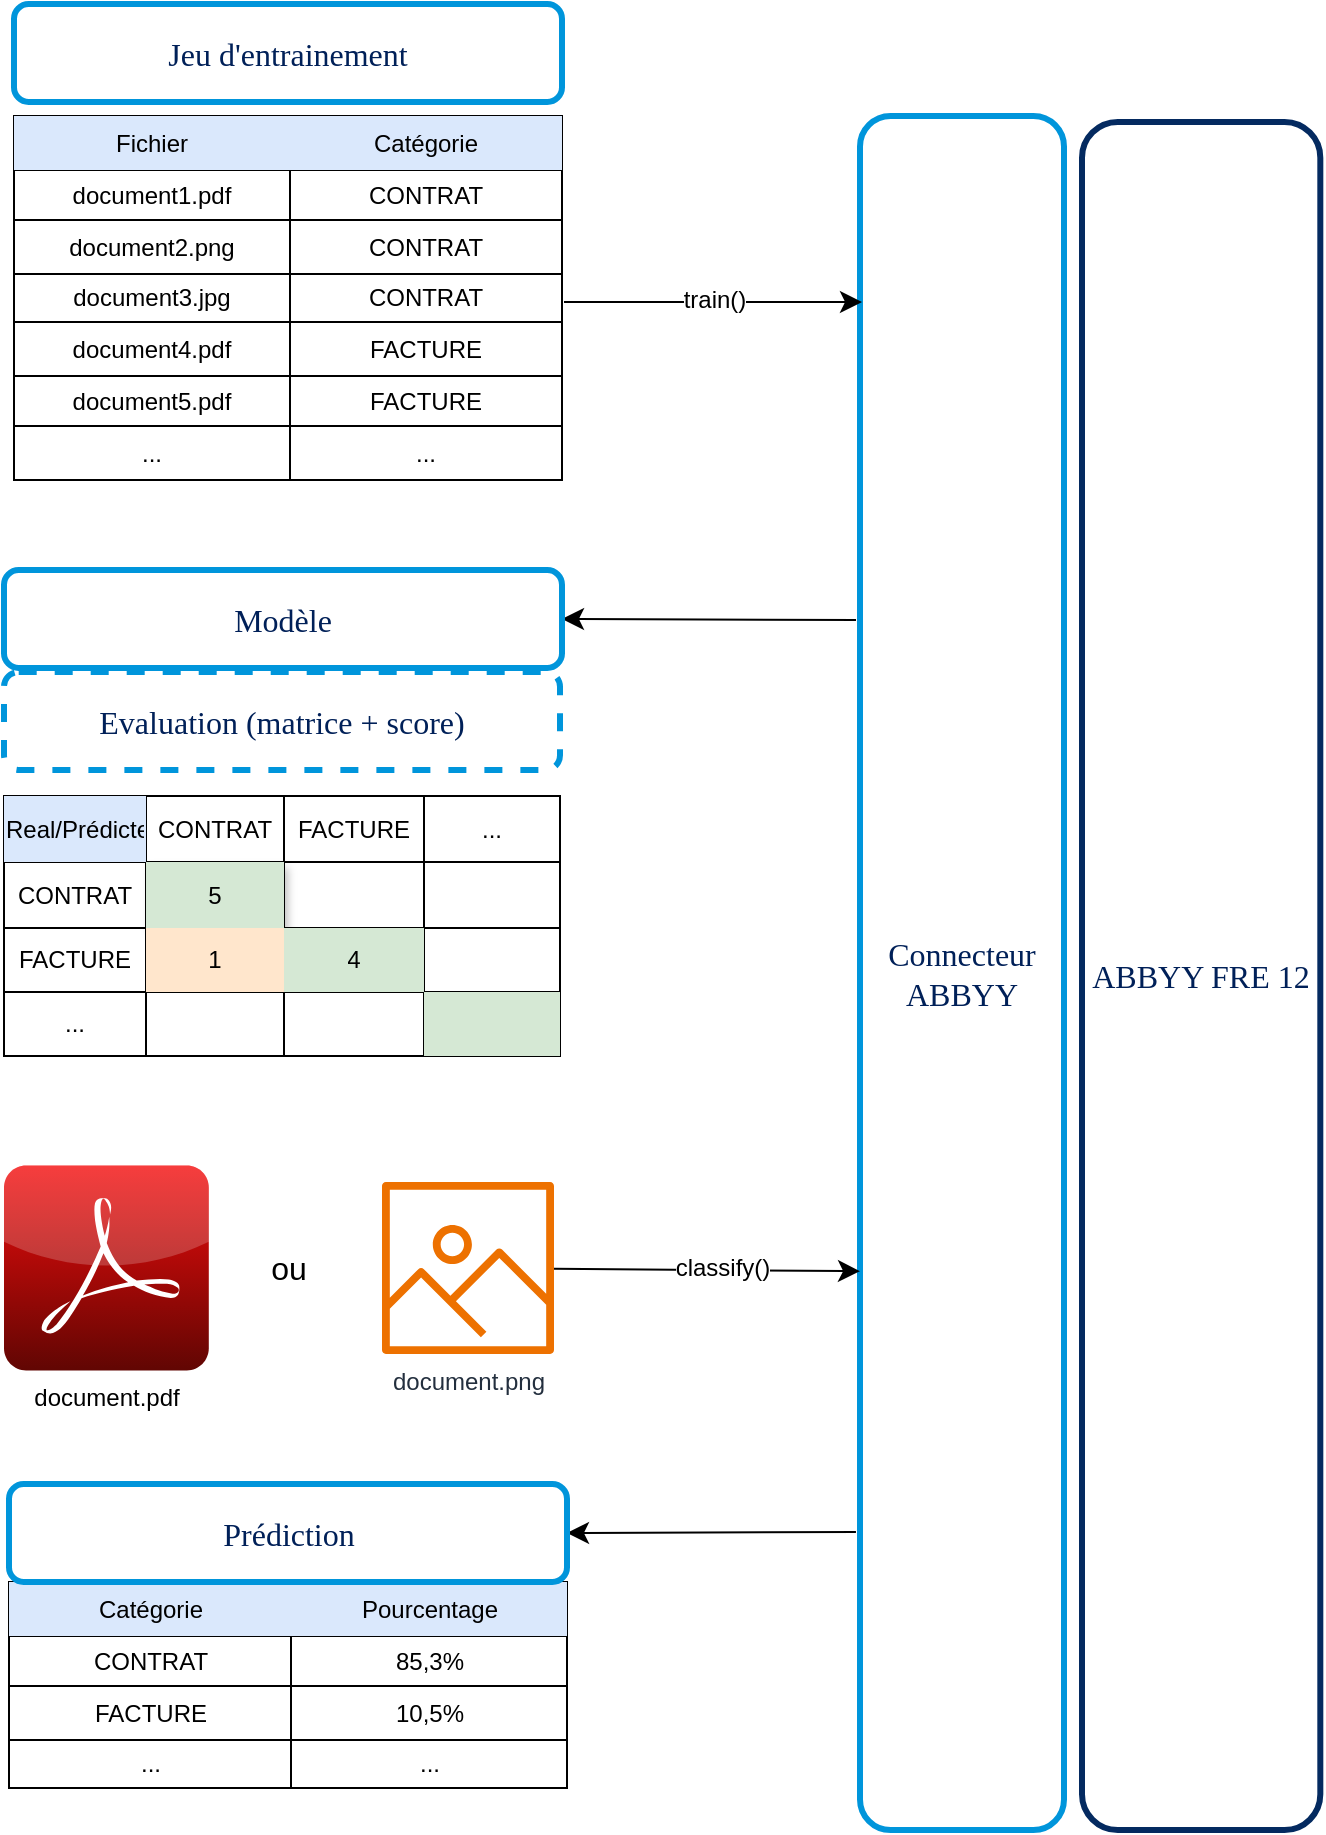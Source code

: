<mxfile version="24.4.0" type="github">
  <diagram name="Page-1" id="2I7DdGbJXhCYlDD_JK5G">
    <mxGraphModel dx="2234" dy="1324" grid="1" gridSize="10" guides="1" tooltips="1" connect="1" arrows="1" fold="1" page="0" pageScale="1" pageWidth="827" pageHeight="1169" math="0" shadow="0">
      <root>
        <mxCell id="0" />
        <mxCell id="1" parent="0" />
        <mxCell id="2D-d_SrLqzteHeUCmjBP-1" value="ABBYY FRE 12" style="rounded=1;whiteSpace=wrap;html=1;strokeColor=#042a60;strokeWidth=3;arcSize=15;fontFamily=Poppins;fontSource=https%3A%2F%2Ffonts.googleapis.com%2Fcss%3Ffamily%3DPoppins;fontSize=16;fontColor=#002058;fontStyle=0;labelBackgroundColor=none;labelBorderColor=none;" vertex="1" parent="1">
          <mxGeometry x="110" y="-101" width="119.16" height="854" as="geometry" />
        </mxCell>
        <mxCell id="2D-d_SrLqzteHeUCmjBP-74" style="edgeStyle=none;curved=1;rounded=0;orthogonalLoop=1;jettySize=auto;html=1;entryX=1;entryY=0.5;entryDx=0;entryDy=0;fontSize=12;startSize=8;endSize=8;" edge="1" parent="1" target="2D-d_SrLqzteHeUCmjBP-73">
          <mxGeometry relative="1" as="geometry">
            <mxPoint x="-3" y="148" as="sourcePoint" />
          </mxGeometry>
        </mxCell>
        <mxCell id="2D-d_SrLqzteHeUCmjBP-126" style="edgeStyle=none;curved=1;rounded=0;orthogonalLoop=1;jettySize=auto;html=1;entryX=1;entryY=0.5;entryDx=0;entryDy=0;fontSize=12;startSize=8;endSize=8;exitX=0.02;exitY=0.91;exitDx=0;exitDy=0;exitPerimeter=0;" edge="1" parent="1" target="2D-d_SrLqzteHeUCmjBP-125">
          <mxGeometry relative="1" as="geometry">
            <mxPoint x="-3.02" y="604.0" as="sourcePoint" />
            <mxPoint x="-151.002" y="604.13" as="targetPoint" />
          </mxGeometry>
        </mxCell>
        <mxCell id="2D-d_SrLqzteHeUCmjBP-2" value="Connecteur ABBYY" style="rounded=1;whiteSpace=wrap;html=1;strokeColor=#0095db;strokeWidth=3;arcSize=15;fontFamily=Poppins;fontSource=https%3A%2F%2Ffonts.googleapis.com%2Fcss%3Ffamily%3DPoppins;fontSize=16;fontColor=#002058;fontStyle=0" vertex="1" parent="1">
          <mxGeometry x="-1" y="-104" width="102" height="857" as="geometry" />
        </mxCell>
        <mxCell id="2D-d_SrLqzteHeUCmjBP-3" value="Jeu d&#39;entrainement" style="rounded=1;whiteSpace=wrap;html=1;strokeColor=#0095db;strokeWidth=3;arcSize=15;fontFamily=Cascadia code;fontSource=https%3A%2F%2Ffonts.googleapis.com%2Fcss%3Ffamily%3DCascadia%2Bcode;fontSize=16;fontColor=#002058;fontStyle=0" vertex="1" parent="1">
          <mxGeometry x="-424" y="-160" width="274" height="49" as="geometry" />
        </mxCell>
        <mxCell id="2D-d_SrLqzteHeUCmjBP-49" value="" style="shape=table;startSize=0;container=1;collapsible=0;childLayout=tableLayout;" vertex="1" parent="1">
          <mxGeometry x="-424" y="-104" width="274" height="182" as="geometry" />
        </mxCell>
        <mxCell id="2D-d_SrLqzteHeUCmjBP-50" value="" style="shape=tableRow;horizontal=0;startSize=0;swimlaneHead=0;swimlaneBody=0;strokeColor=inherit;top=0;left=0;bottom=0;right=0;collapsible=0;dropTarget=0;fillColor=none;points=[[0,0.5],[1,0.5]];portConstraint=eastwest;" vertex="1" parent="2D-d_SrLqzteHeUCmjBP-49">
          <mxGeometry width="274" height="27" as="geometry" />
        </mxCell>
        <mxCell id="2D-d_SrLqzteHeUCmjBP-51" value="Fichier" style="shape=partialRectangle;html=1;whiteSpace=wrap;connectable=0;strokeColor=#6c8ebf;overflow=hidden;fillColor=#dae8fc;top=0;left=0;bottom=0;right=0;pointerEvents=1;" vertex="1" parent="2D-d_SrLqzteHeUCmjBP-50">
          <mxGeometry width="138" height="27" as="geometry">
            <mxRectangle width="138" height="27" as="alternateBounds" />
          </mxGeometry>
        </mxCell>
        <mxCell id="2D-d_SrLqzteHeUCmjBP-52" value="Catégorie" style="shape=partialRectangle;html=1;whiteSpace=wrap;connectable=0;strokeColor=#6c8ebf;overflow=hidden;fillColor=#dae8fc;top=0;left=0;bottom=0;right=0;pointerEvents=1;" vertex="1" parent="2D-d_SrLqzteHeUCmjBP-50">
          <mxGeometry x="138" width="136" height="27" as="geometry">
            <mxRectangle width="136" height="27" as="alternateBounds" />
          </mxGeometry>
        </mxCell>
        <mxCell id="2D-d_SrLqzteHeUCmjBP-53" value="" style="shape=tableRow;horizontal=0;startSize=0;swimlaneHead=0;swimlaneBody=0;strokeColor=inherit;top=0;left=0;bottom=0;right=0;collapsible=0;dropTarget=0;fillColor=none;points=[[0,0.5],[1,0.5]];portConstraint=eastwest;" vertex="1" parent="2D-d_SrLqzteHeUCmjBP-49">
          <mxGeometry y="27" width="274" height="25" as="geometry" />
        </mxCell>
        <mxCell id="2D-d_SrLqzteHeUCmjBP-54" value="document1.pdf" style="shape=partialRectangle;html=1;whiteSpace=wrap;connectable=0;strokeColor=inherit;overflow=hidden;fillColor=none;top=0;left=0;bottom=0;right=0;pointerEvents=1;" vertex="1" parent="2D-d_SrLqzteHeUCmjBP-53">
          <mxGeometry width="138" height="25" as="geometry">
            <mxRectangle width="138" height="25" as="alternateBounds" />
          </mxGeometry>
        </mxCell>
        <mxCell id="2D-d_SrLqzteHeUCmjBP-55" value="CONTRAT" style="shape=partialRectangle;html=1;whiteSpace=wrap;connectable=0;strokeColor=inherit;overflow=hidden;fillColor=none;top=0;left=0;bottom=0;right=0;pointerEvents=1;" vertex="1" parent="2D-d_SrLqzteHeUCmjBP-53">
          <mxGeometry x="138" width="136" height="25" as="geometry">
            <mxRectangle width="136" height="25" as="alternateBounds" />
          </mxGeometry>
        </mxCell>
        <mxCell id="2D-d_SrLqzteHeUCmjBP-56" value="" style="shape=tableRow;horizontal=0;startSize=0;swimlaneHead=0;swimlaneBody=0;strokeColor=inherit;top=0;left=0;bottom=0;right=0;collapsible=0;dropTarget=0;fillColor=none;points=[[0,0.5],[1,0.5]];portConstraint=eastwest;" vertex="1" parent="2D-d_SrLqzteHeUCmjBP-49">
          <mxGeometry y="52" width="274" height="27" as="geometry" />
        </mxCell>
        <mxCell id="2D-d_SrLqzteHeUCmjBP-57" value="document2.png" style="shape=partialRectangle;html=1;whiteSpace=wrap;connectable=0;strokeColor=inherit;overflow=hidden;fillColor=none;top=0;left=0;bottom=0;right=0;pointerEvents=1;" vertex="1" parent="2D-d_SrLqzteHeUCmjBP-56">
          <mxGeometry width="138" height="27" as="geometry">
            <mxRectangle width="138" height="27" as="alternateBounds" />
          </mxGeometry>
        </mxCell>
        <mxCell id="2D-d_SrLqzteHeUCmjBP-58" value="CONTRAT" style="shape=partialRectangle;html=1;whiteSpace=wrap;connectable=0;strokeColor=inherit;overflow=hidden;fillColor=none;top=0;left=0;bottom=0;right=0;pointerEvents=1;" vertex="1" parent="2D-d_SrLqzteHeUCmjBP-56">
          <mxGeometry x="138" width="136" height="27" as="geometry">
            <mxRectangle width="136" height="27" as="alternateBounds" />
          </mxGeometry>
        </mxCell>
        <mxCell id="2D-d_SrLqzteHeUCmjBP-59" value="" style="shape=tableRow;horizontal=0;startSize=0;swimlaneHead=0;swimlaneBody=0;strokeColor=inherit;top=0;left=0;bottom=0;right=0;collapsible=0;dropTarget=0;fillColor=none;points=[[0,0.5],[1,0.5]];portConstraint=eastwest;" vertex="1" parent="2D-d_SrLqzteHeUCmjBP-49">
          <mxGeometry y="79" width="274" height="24" as="geometry" />
        </mxCell>
        <mxCell id="2D-d_SrLqzteHeUCmjBP-60" value="document3.jpg" style="shape=partialRectangle;html=1;whiteSpace=wrap;connectable=0;strokeColor=inherit;overflow=hidden;fillColor=none;top=0;left=0;bottom=0;right=0;pointerEvents=1;" vertex="1" parent="2D-d_SrLqzteHeUCmjBP-59">
          <mxGeometry width="138" height="24" as="geometry">
            <mxRectangle width="138" height="24" as="alternateBounds" />
          </mxGeometry>
        </mxCell>
        <mxCell id="2D-d_SrLqzteHeUCmjBP-61" value="CONTRAT" style="shape=partialRectangle;html=1;whiteSpace=wrap;connectable=0;strokeColor=inherit;overflow=hidden;fillColor=none;top=0;left=0;bottom=0;right=0;pointerEvents=1;" vertex="1" parent="2D-d_SrLqzteHeUCmjBP-59">
          <mxGeometry x="138" width="136" height="24" as="geometry">
            <mxRectangle width="136" height="24" as="alternateBounds" />
          </mxGeometry>
        </mxCell>
        <mxCell id="2D-d_SrLqzteHeUCmjBP-62" value="" style="shape=tableRow;horizontal=0;startSize=0;swimlaneHead=0;swimlaneBody=0;strokeColor=inherit;top=0;left=0;bottom=0;right=0;collapsible=0;dropTarget=0;fillColor=none;points=[[0,0.5],[1,0.5]];portConstraint=eastwest;" vertex="1" parent="2D-d_SrLqzteHeUCmjBP-49">
          <mxGeometry y="103" width="274" height="27" as="geometry" />
        </mxCell>
        <mxCell id="2D-d_SrLqzteHeUCmjBP-63" value="document4.pdf" style="shape=partialRectangle;html=1;whiteSpace=wrap;connectable=0;strokeColor=inherit;overflow=hidden;fillColor=none;top=0;left=0;bottom=0;right=0;pointerEvents=1;" vertex="1" parent="2D-d_SrLqzteHeUCmjBP-62">
          <mxGeometry width="138" height="27" as="geometry">
            <mxRectangle width="138" height="27" as="alternateBounds" />
          </mxGeometry>
        </mxCell>
        <mxCell id="2D-d_SrLqzteHeUCmjBP-64" value="FACTURE" style="shape=partialRectangle;html=1;whiteSpace=wrap;connectable=0;strokeColor=inherit;overflow=hidden;fillColor=none;top=0;left=0;bottom=0;right=0;pointerEvents=1;" vertex="1" parent="2D-d_SrLqzteHeUCmjBP-62">
          <mxGeometry x="138" width="136" height="27" as="geometry">
            <mxRectangle width="136" height="27" as="alternateBounds" />
          </mxGeometry>
        </mxCell>
        <mxCell id="2D-d_SrLqzteHeUCmjBP-65" value="" style="shape=tableRow;horizontal=0;startSize=0;swimlaneHead=0;swimlaneBody=0;strokeColor=inherit;top=0;left=0;bottom=0;right=0;collapsible=0;dropTarget=0;fillColor=none;points=[[0,0.5],[1,0.5]];portConstraint=eastwest;" vertex="1" parent="2D-d_SrLqzteHeUCmjBP-49">
          <mxGeometry y="130" width="274" height="25" as="geometry" />
        </mxCell>
        <mxCell id="2D-d_SrLqzteHeUCmjBP-66" value="document5.pdf" style="shape=partialRectangle;html=1;whiteSpace=wrap;connectable=0;strokeColor=inherit;overflow=hidden;fillColor=none;top=0;left=0;bottom=0;right=0;pointerEvents=1;" vertex="1" parent="2D-d_SrLqzteHeUCmjBP-65">
          <mxGeometry width="138" height="25" as="geometry">
            <mxRectangle width="138" height="25" as="alternateBounds" />
          </mxGeometry>
        </mxCell>
        <mxCell id="2D-d_SrLqzteHeUCmjBP-67" value="FACTURE" style="shape=partialRectangle;html=1;whiteSpace=wrap;connectable=0;strokeColor=inherit;overflow=hidden;fillColor=none;top=0;left=0;bottom=0;right=0;pointerEvents=1;" vertex="1" parent="2D-d_SrLqzteHeUCmjBP-65">
          <mxGeometry x="138" width="136" height="25" as="geometry">
            <mxRectangle width="136" height="25" as="alternateBounds" />
          </mxGeometry>
        </mxCell>
        <mxCell id="2D-d_SrLqzteHeUCmjBP-68" value="" style="shape=tableRow;horizontal=0;startSize=0;swimlaneHead=0;swimlaneBody=0;strokeColor=inherit;top=0;left=0;bottom=0;right=0;collapsible=0;dropTarget=0;fillColor=none;points=[[0,0.5],[1,0.5]];portConstraint=eastwest;" vertex="1" parent="2D-d_SrLqzteHeUCmjBP-49">
          <mxGeometry y="155" width="274" height="27" as="geometry" />
        </mxCell>
        <mxCell id="2D-d_SrLqzteHeUCmjBP-69" value="..." style="shape=partialRectangle;html=1;whiteSpace=wrap;connectable=0;strokeColor=inherit;overflow=hidden;fillColor=none;top=0;left=0;bottom=0;right=0;pointerEvents=1;" vertex="1" parent="2D-d_SrLqzteHeUCmjBP-68">
          <mxGeometry width="138" height="27" as="geometry">
            <mxRectangle width="138" height="27" as="alternateBounds" />
          </mxGeometry>
        </mxCell>
        <mxCell id="2D-d_SrLqzteHeUCmjBP-70" value="..." style="shape=partialRectangle;html=1;whiteSpace=wrap;connectable=0;strokeColor=inherit;overflow=hidden;fillColor=none;top=0;left=0;bottom=0;right=0;pointerEvents=1;" vertex="1" parent="2D-d_SrLqzteHeUCmjBP-68">
          <mxGeometry x="138" width="136" height="27" as="geometry">
            <mxRectangle width="136" height="27" as="alternateBounds" />
          </mxGeometry>
        </mxCell>
        <mxCell id="2D-d_SrLqzteHeUCmjBP-71" style="edgeStyle=none;curved=1;rounded=0;orthogonalLoop=1;jettySize=auto;html=1;fontSize=12;startSize=8;endSize=8;" edge="1" parent="1">
          <mxGeometry relative="1" as="geometry">
            <mxPoint x="-149" y="-11.023" as="sourcePoint" />
            <mxPoint y="-11" as="targetPoint" />
          </mxGeometry>
        </mxCell>
        <mxCell id="2D-d_SrLqzteHeUCmjBP-72" value="train()" style="edgeLabel;html=1;align=center;verticalAlign=middle;resizable=0;points=[];fontSize=12;" vertex="1" connectable="0" parent="2D-d_SrLqzteHeUCmjBP-71">
          <mxGeometry x="0.005" y="1" relative="1" as="geometry">
            <mxPoint as="offset" />
          </mxGeometry>
        </mxCell>
        <mxCell id="2D-d_SrLqzteHeUCmjBP-73" value="Modèle" style="rounded=1;whiteSpace=wrap;html=1;strokeColor=#0095db;strokeWidth=3;arcSize=15;fontFamily=Cascadia code;fontSource=https%3A%2F%2Ffonts.googleapis.com%2Fcss%3Ffamily%3DCascadia%2Bcode;fontSize=16;fontColor=#002058;fontStyle=0" vertex="1" parent="1">
          <mxGeometry x="-429" y="123" width="279" height="49" as="geometry" />
        </mxCell>
        <mxCell id="2D-d_SrLqzteHeUCmjBP-76" value="" style="shape=table;startSize=0;container=1;collapsible=0;childLayout=tableLayout;fillColor=default;swimlaneFillColor=#330000;" vertex="1" parent="1">
          <mxGeometry x="-429" y="236" width="278" height="130" as="geometry" />
        </mxCell>
        <mxCell id="2D-d_SrLqzteHeUCmjBP-77" value="" style="shape=tableRow;horizontal=0;startSize=0;swimlaneHead=0;swimlaneBody=0;strokeColor=inherit;top=0;left=0;bottom=0;right=0;collapsible=0;dropTarget=0;fillColor=none;points=[[0,0.5],[1,0.5]];portConstraint=eastwest;" vertex="1" parent="2D-d_SrLqzteHeUCmjBP-76">
          <mxGeometry width="278" height="33" as="geometry" />
        </mxCell>
        <mxCell id="2D-d_SrLqzteHeUCmjBP-78" value="Real/Prédicted" style="shape=partialRectangle;html=1;whiteSpace=wrap;connectable=0;strokeColor=#6c8ebf;overflow=hidden;fillColor=#dae8fc;top=0;left=0;bottom=0;right=0;pointerEvents=1;" vertex="1" parent="2D-d_SrLqzteHeUCmjBP-77">
          <mxGeometry width="71" height="33" as="geometry">
            <mxRectangle width="71" height="33" as="alternateBounds" />
          </mxGeometry>
        </mxCell>
        <mxCell id="2D-d_SrLqzteHeUCmjBP-79" value="CONTRAT" style="shape=partialRectangle;html=1;whiteSpace=wrap;connectable=0;strokeColor=inherit;overflow=hidden;fillColor=none;top=0;left=0;bottom=0;right=0;pointerEvents=1;" vertex="1" parent="2D-d_SrLqzteHeUCmjBP-77">
          <mxGeometry x="71" width="69" height="33" as="geometry">
            <mxRectangle width="69" height="33" as="alternateBounds" />
          </mxGeometry>
        </mxCell>
        <mxCell id="2D-d_SrLqzteHeUCmjBP-80" value="FACTURE" style="shape=partialRectangle;html=1;whiteSpace=wrap;connectable=0;strokeColor=inherit;overflow=hidden;fillColor=none;top=0;left=0;bottom=0;right=0;pointerEvents=1;" vertex="1" parent="2D-d_SrLqzteHeUCmjBP-77">
          <mxGeometry x="140" width="70" height="33" as="geometry">
            <mxRectangle width="70" height="33" as="alternateBounds" />
          </mxGeometry>
        </mxCell>
        <mxCell id="2D-d_SrLqzteHeUCmjBP-81" value="..." style="shape=partialRectangle;html=1;whiteSpace=wrap;connectable=0;strokeColor=inherit;overflow=hidden;fillColor=none;top=0;left=0;bottom=0;right=0;pointerEvents=1;" vertex="1" parent="2D-d_SrLqzteHeUCmjBP-77">
          <mxGeometry x="210" width="68" height="33" as="geometry">
            <mxRectangle width="68" height="33" as="alternateBounds" />
          </mxGeometry>
        </mxCell>
        <mxCell id="2D-d_SrLqzteHeUCmjBP-82" value="" style="shape=tableRow;horizontal=0;startSize=0;swimlaneHead=0;swimlaneBody=0;strokeColor=inherit;top=0;left=0;bottom=0;right=0;collapsible=0;dropTarget=0;fillColor=none;points=[[0,0.5],[1,0.5]];portConstraint=eastwest;" vertex="1" parent="2D-d_SrLqzteHeUCmjBP-76">
          <mxGeometry y="33" width="278" height="33" as="geometry" />
        </mxCell>
        <mxCell id="2D-d_SrLqzteHeUCmjBP-83" value="CONTRAT" style="shape=partialRectangle;html=1;whiteSpace=wrap;connectable=0;strokeColor=inherit;overflow=hidden;fillColor=none;top=0;left=0;bottom=0;right=0;pointerEvents=1;" vertex="1" parent="2D-d_SrLqzteHeUCmjBP-82">
          <mxGeometry width="71" height="33" as="geometry">
            <mxRectangle width="71" height="33" as="alternateBounds" />
          </mxGeometry>
        </mxCell>
        <mxCell id="2D-d_SrLqzteHeUCmjBP-84" value="5" style="shape=partialRectangle;html=1;whiteSpace=wrap;connectable=0;strokeColor=default;overflow=hidden;fillColor=#d5e8d4;top=0;left=0;bottom=0;right=0;pointerEvents=1;perimeterSpacing=1;shadow=1;" vertex="1" parent="2D-d_SrLqzteHeUCmjBP-82">
          <mxGeometry x="71" width="69" height="33" as="geometry">
            <mxRectangle width="69" height="33" as="alternateBounds" />
          </mxGeometry>
        </mxCell>
        <mxCell id="2D-d_SrLqzteHeUCmjBP-85" value="" style="shape=partialRectangle;html=1;whiteSpace=wrap;connectable=0;strokeColor=inherit;overflow=hidden;fillColor=none;top=0;left=0;bottom=0;right=0;pointerEvents=1;" vertex="1" parent="2D-d_SrLqzteHeUCmjBP-82">
          <mxGeometry x="140" width="70" height="33" as="geometry">
            <mxRectangle width="70" height="33" as="alternateBounds" />
          </mxGeometry>
        </mxCell>
        <mxCell id="2D-d_SrLqzteHeUCmjBP-86" value="" style="shape=partialRectangle;html=1;whiteSpace=wrap;connectable=0;strokeColor=inherit;overflow=hidden;fillColor=none;top=0;left=0;bottom=0;right=0;pointerEvents=1;" vertex="1" parent="2D-d_SrLqzteHeUCmjBP-82">
          <mxGeometry x="210" width="68" height="33" as="geometry">
            <mxRectangle width="68" height="33" as="alternateBounds" />
          </mxGeometry>
        </mxCell>
        <mxCell id="2D-d_SrLqzteHeUCmjBP-87" value="" style="shape=tableRow;horizontal=0;startSize=0;swimlaneHead=0;swimlaneBody=0;strokeColor=inherit;top=0;left=0;bottom=0;right=0;collapsible=0;dropTarget=0;fillColor=none;points=[[0,0.5],[1,0.5]];portConstraint=eastwest;" vertex="1" parent="2D-d_SrLqzteHeUCmjBP-76">
          <mxGeometry y="66" width="278" height="32" as="geometry" />
        </mxCell>
        <mxCell id="2D-d_SrLqzteHeUCmjBP-88" value="FACTURE" style="shape=partialRectangle;html=1;whiteSpace=wrap;connectable=0;strokeColor=inherit;overflow=hidden;fillColor=none;top=0;left=0;bottom=0;right=0;pointerEvents=1;" vertex="1" parent="2D-d_SrLqzteHeUCmjBP-87">
          <mxGeometry width="71" height="32" as="geometry">
            <mxRectangle width="71" height="32" as="alternateBounds" />
          </mxGeometry>
        </mxCell>
        <mxCell id="2D-d_SrLqzteHeUCmjBP-89" value="1" style="shape=partialRectangle;html=1;whiteSpace=wrap;connectable=0;strokeColor=#d79b00;overflow=hidden;fillColor=#ffe6cc;top=0;left=0;bottom=0;right=0;pointerEvents=1;" vertex="1" parent="2D-d_SrLqzteHeUCmjBP-87">
          <mxGeometry x="71" width="69" height="32" as="geometry">
            <mxRectangle width="69" height="32" as="alternateBounds" />
          </mxGeometry>
        </mxCell>
        <mxCell id="2D-d_SrLqzteHeUCmjBP-90" value="4" style="shape=partialRectangle;html=1;whiteSpace=wrap;connectable=0;strokeColor=#82b366;overflow=hidden;fillColor=#d5e8d4;top=0;left=0;bottom=0;right=0;pointerEvents=1;" vertex="1" parent="2D-d_SrLqzteHeUCmjBP-87">
          <mxGeometry x="140" width="70" height="32" as="geometry">
            <mxRectangle width="70" height="32" as="alternateBounds" />
          </mxGeometry>
        </mxCell>
        <mxCell id="2D-d_SrLqzteHeUCmjBP-91" value="" style="shape=partialRectangle;html=1;whiteSpace=wrap;connectable=0;strokeColor=inherit;overflow=hidden;fillColor=none;top=0;left=0;bottom=0;right=0;pointerEvents=1;" vertex="1" parent="2D-d_SrLqzteHeUCmjBP-87">
          <mxGeometry x="210" width="68" height="32" as="geometry">
            <mxRectangle width="68" height="32" as="alternateBounds" />
          </mxGeometry>
        </mxCell>
        <mxCell id="2D-d_SrLqzteHeUCmjBP-92" value="" style="shape=tableRow;horizontal=0;startSize=0;swimlaneHead=0;swimlaneBody=0;strokeColor=inherit;top=0;left=0;bottom=0;right=0;collapsible=0;dropTarget=0;fillColor=none;points=[[0,0.5],[1,0.5]];portConstraint=eastwest;" vertex="1" parent="2D-d_SrLqzteHeUCmjBP-76">
          <mxGeometry y="98" width="278" height="32" as="geometry" />
        </mxCell>
        <mxCell id="2D-d_SrLqzteHeUCmjBP-93" value="..." style="shape=partialRectangle;html=1;whiteSpace=wrap;connectable=0;strokeColor=inherit;overflow=hidden;fillColor=none;top=0;left=0;bottom=0;right=0;pointerEvents=1;" vertex="1" parent="2D-d_SrLqzteHeUCmjBP-92">
          <mxGeometry width="71" height="32" as="geometry">
            <mxRectangle width="71" height="32" as="alternateBounds" />
          </mxGeometry>
        </mxCell>
        <mxCell id="2D-d_SrLqzteHeUCmjBP-94" value="" style="shape=partialRectangle;html=1;whiteSpace=wrap;connectable=0;strokeColor=inherit;overflow=hidden;fillColor=none;top=0;left=0;bottom=0;right=0;pointerEvents=1;" vertex="1" parent="2D-d_SrLqzteHeUCmjBP-92">
          <mxGeometry x="71" width="69" height="32" as="geometry">
            <mxRectangle width="69" height="32" as="alternateBounds" />
          </mxGeometry>
        </mxCell>
        <mxCell id="2D-d_SrLqzteHeUCmjBP-95" value="" style="shape=partialRectangle;html=1;whiteSpace=wrap;connectable=0;strokeColor=inherit;overflow=hidden;fillColor=none;top=0;left=0;bottom=0;right=0;pointerEvents=1;" vertex="1" parent="2D-d_SrLqzteHeUCmjBP-92">
          <mxGeometry x="140" width="70" height="32" as="geometry">
            <mxRectangle width="70" height="32" as="alternateBounds" />
          </mxGeometry>
        </mxCell>
        <mxCell id="2D-d_SrLqzteHeUCmjBP-96" value="" style="shape=partialRectangle;html=1;whiteSpace=wrap;connectable=0;strokeColor=#82b366;overflow=hidden;fillColor=#d5e8d4;top=0;left=0;bottom=0;right=0;pointerEvents=1;" vertex="1" parent="2D-d_SrLqzteHeUCmjBP-92">
          <mxGeometry x="210" width="68" height="32" as="geometry">
            <mxRectangle width="68" height="32" as="alternateBounds" />
          </mxGeometry>
        </mxCell>
        <mxCell id="2D-d_SrLqzteHeUCmjBP-97" value="Evaluation (matrice + score)" style="rounded=1;whiteSpace=wrap;html=1;strokeColor=#0095db;strokeWidth=3;arcSize=15;fontFamily=Cascadia code;fontSource=https%3A%2F%2Ffonts.googleapis.com%2Fcss%3Ffamily%3DCascadia%2Bcode;fontSize=16;fontColor=#002058;fontStyle=0;dashed=1;" vertex="1" parent="1">
          <mxGeometry x="-429" y="174" width="278" height="49" as="geometry" />
        </mxCell>
        <mxCell id="2D-d_SrLqzteHeUCmjBP-100" value="document.png" style="sketch=0;outlineConnect=0;fontColor=#232F3E;gradientColor=none;fillColor=#ED7100;strokeColor=none;dashed=0;verticalLabelPosition=bottom;verticalAlign=top;align=center;html=1;fontSize=12;fontStyle=0;aspect=fixed;pointerEvents=1;shape=mxgraph.aws4.container_registry_image;" vertex="1" parent="1">
          <mxGeometry x="-240" y="429" width="86" height="86" as="geometry" />
        </mxCell>
        <mxCell id="2D-d_SrLqzteHeUCmjBP-101" style="edgeStyle=none;curved=1;rounded=0;orthogonalLoop=1;jettySize=auto;html=1;entryX=0;entryY=0.674;entryDx=0;entryDy=0;entryPerimeter=0;fontSize=12;startSize=8;endSize=8;" edge="1" parent="1" source="2D-d_SrLqzteHeUCmjBP-100" target="2D-d_SrLqzteHeUCmjBP-2">
          <mxGeometry relative="1" as="geometry" />
        </mxCell>
        <mxCell id="2D-d_SrLqzteHeUCmjBP-102" value="classify()" style="edgeLabel;html=1;align=center;verticalAlign=middle;resizable=0;points=[];fontSize=12;" vertex="1" connectable="0" parent="2D-d_SrLqzteHeUCmjBP-101">
          <mxGeometry x="0.195" y="1" relative="1" as="geometry">
            <mxPoint x="-8" as="offset" />
          </mxGeometry>
        </mxCell>
        <mxCell id="2D-d_SrLqzteHeUCmjBP-103" value="" style="shape=table;startSize=0;container=1;collapsible=0;childLayout=tableLayout;" vertex="1" parent="1">
          <mxGeometry x="-426.5" y="629" width="279" height="103" as="geometry" />
        </mxCell>
        <mxCell id="2D-d_SrLqzteHeUCmjBP-104" value="" style="shape=tableRow;horizontal=0;startSize=0;swimlaneHead=0;swimlaneBody=0;strokeColor=inherit;top=0;left=0;bottom=0;right=0;collapsible=0;dropTarget=0;fillColor=none;points=[[0,0.5],[1,0.5]];portConstraint=eastwest;" vertex="1" parent="2D-d_SrLqzteHeUCmjBP-103">
          <mxGeometry width="279" height="27" as="geometry" />
        </mxCell>
        <mxCell id="2D-d_SrLqzteHeUCmjBP-105" value="Catégorie" style="shape=partialRectangle;html=1;whiteSpace=wrap;connectable=0;strokeColor=#6c8ebf;overflow=hidden;fillColor=#dae8fc;top=0;left=0;bottom=0;right=0;pointerEvents=1;" vertex="1" parent="2D-d_SrLqzteHeUCmjBP-104">
          <mxGeometry width="141" height="27" as="geometry">
            <mxRectangle width="141" height="27" as="alternateBounds" />
          </mxGeometry>
        </mxCell>
        <mxCell id="2D-d_SrLqzteHeUCmjBP-106" value="Pourcentage" style="shape=partialRectangle;html=1;whiteSpace=wrap;connectable=0;strokeColor=#6c8ebf;overflow=hidden;fillColor=#dae8fc;top=0;left=0;bottom=0;right=0;pointerEvents=1;" vertex="1" parent="2D-d_SrLqzteHeUCmjBP-104">
          <mxGeometry x="141" width="138" height="27" as="geometry">
            <mxRectangle width="138" height="27" as="alternateBounds" />
          </mxGeometry>
        </mxCell>
        <mxCell id="2D-d_SrLqzteHeUCmjBP-107" value="" style="shape=tableRow;horizontal=0;startSize=0;swimlaneHead=0;swimlaneBody=0;strokeColor=inherit;top=0;left=0;bottom=0;right=0;collapsible=0;dropTarget=0;fillColor=none;points=[[0,0.5],[1,0.5]];portConstraint=eastwest;" vertex="1" parent="2D-d_SrLqzteHeUCmjBP-103">
          <mxGeometry y="27" width="279" height="25" as="geometry" />
        </mxCell>
        <mxCell id="2D-d_SrLqzteHeUCmjBP-108" value="CONTRAT" style="shape=partialRectangle;html=1;whiteSpace=wrap;connectable=0;strokeColor=inherit;overflow=hidden;fillColor=none;top=0;left=0;bottom=0;right=0;pointerEvents=1;" vertex="1" parent="2D-d_SrLqzteHeUCmjBP-107">
          <mxGeometry width="141" height="25" as="geometry">
            <mxRectangle width="141" height="25" as="alternateBounds" />
          </mxGeometry>
        </mxCell>
        <mxCell id="2D-d_SrLqzteHeUCmjBP-109" value="85,3%" style="shape=partialRectangle;html=1;whiteSpace=wrap;connectable=0;strokeColor=inherit;overflow=hidden;fillColor=none;top=0;left=0;bottom=0;right=0;pointerEvents=1;" vertex="1" parent="2D-d_SrLqzteHeUCmjBP-107">
          <mxGeometry x="141" width="138" height="25" as="geometry">
            <mxRectangle width="138" height="25" as="alternateBounds" />
          </mxGeometry>
        </mxCell>
        <mxCell id="2D-d_SrLqzteHeUCmjBP-110" value="" style="shape=tableRow;horizontal=0;startSize=0;swimlaneHead=0;swimlaneBody=0;strokeColor=inherit;top=0;left=0;bottom=0;right=0;collapsible=0;dropTarget=0;fillColor=none;points=[[0,0.5],[1,0.5]];portConstraint=eastwest;" vertex="1" parent="2D-d_SrLqzteHeUCmjBP-103">
          <mxGeometry y="52" width="279" height="27" as="geometry" />
        </mxCell>
        <mxCell id="2D-d_SrLqzteHeUCmjBP-111" value="FACTURE" style="shape=partialRectangle;html=1;whiteSpace=wrap;connectable=0;strokeColor=inherit;overflow=hidden;fillColor=none;top=0;left=0;bottom=0;right=0;pointerEvents=1;" vertex="1" parent="2D-d_SrLqzteHeUCmjBP-110">
          <mxGeometry width="141" height="27" as="geometry">
            <mxRectangle width="141" height="27" as="alternateBounds" />
          </mxGeometry>
        </mxCell>
        <mxCell id="2D-d_SrLqzteHeUCmjBP-112" value="10,5%" style="shape=partialRectangle;html=1;whiteSpace=wrap;connectable=0;strokeColor=inherit;overflow=hidden;fillColor=none;top=0;left=0;bottom=0;right=0;pointerEvents=1;" vertex="1" parent="2D-d_SrLqzteHeUCmjBP-110">
          <mxGeometry x="141" width="138" height="27" as="geometry">
            <mxRectangle width="138" height="27" as="alternateBounds" />
          </mxGeometry>
        </mxCell>
        <mxCell id="2D-d_SrLqzteHeUCmjBP-113" value="" style="shape=tableRow;horizontal=0;startSize=0;swimlaneHead=0;swimlaneBody=0;strokeColor=inherit;top=0;left=0;bottom=0;right=0;collapsible=0;dropTarget=0;fillColor=none;points=[[0,0.5],[1,0.5]];portConstraint=eastwest;" vertex="1" parent="2D-d_SrLqzteHeUCmjBP-103">
          <mxGeometry y="79" width="279" height="24" as="geometry" />
        </mxCell>
        <mxCell id="2D-d_SrLqzteHeUCmjBP-114" value="..." style="shape=partialRectangle;html=1;whiteSpace=wrap;connectable=0;strokeColor=inherit;overflow=hidden;fillColor=none;top=0;left=0;bottom=0;right=0;pointerEvents=1;" vertex="1" parent="2D-d_SrLqzteHeUCmjBP-113">
          <mxGeometry width="141" height="24" as="geometry">
            <mxRectangle width="141" height="24" as="alternateBounds" />
          </mxGeometry>
        </mxCell>
        <mxCell id="2D-d_SrLqzteHeUCmjBP-115" value="..." style="shape=partialRectangle;html=1;whiteSpace=wrap;connectable=0;strokeColor=inherit;overflow=hidden;fillColor=none;top=0;left=0;bottom=0;right=0;pointerEvents=1;" vertex="1" parent="2D-d_SrLqzteHeUCmjBP-113">
          <mxGeometry x="141" width="138" height="24" as="geometry">
            <mxRectangle width="138" height="24" as="alternateBounds" />
          </mxGeometry>
        </mxCell>
        <mxCell id="2D-d_SrLqzteHeUCmjBP-125" value="Prédiction" style="rounded=1;whiteSpace=wrap;html=1;strokeColor=#0095db;strokeWidth=3;arcSize=15;fontFamily=Cascadia code;fontSource=https%3A%2F%2Ffonts.googleapis.com%2Fcss%3Ffamily%3DCascadia%2Bcode;fontSize=16;fontColor=#002058;fontStyle=0" vertex="1" parent="1">
          <mxGeometry x="-426.5" y="580" width="279" height="49" as="geometry" />
        </mxCell>
        <mxCell id="2D-d_SrLqzteHeUCmjBP-129" value="document.pdf" style="dashed=0;outlineConnect=0;html=1;align=center;labelPosition=center;verticalLabelPosition=bottom;verticalAlign=top;shape=mxgraph.webicons.adobe_pdf;fillColor=#F40C0C;gradientColor=#610603" vertex="1" parent="1">
          <mxGeometry x="-429" y="420.8" width="102.4" height="102.4" as="geometry" />
        </mxCell>
        <mxCell id="2D-d_SrLqzteHeUCmjBP-130" value="ou" style="text;html=1;align=center;verticalAlign=middle;resizable=0;points=[];autosize=1;strokeColor=none;fillColor=none;fontSize=16;" vertex="1" parent="1">
          <mxGeometry x="-307" y="457" width="40" height="30" as="geometry" />
        </mxCell>
      </root>
    </mxGraphModel>
  </diagram>
</mxfile>
